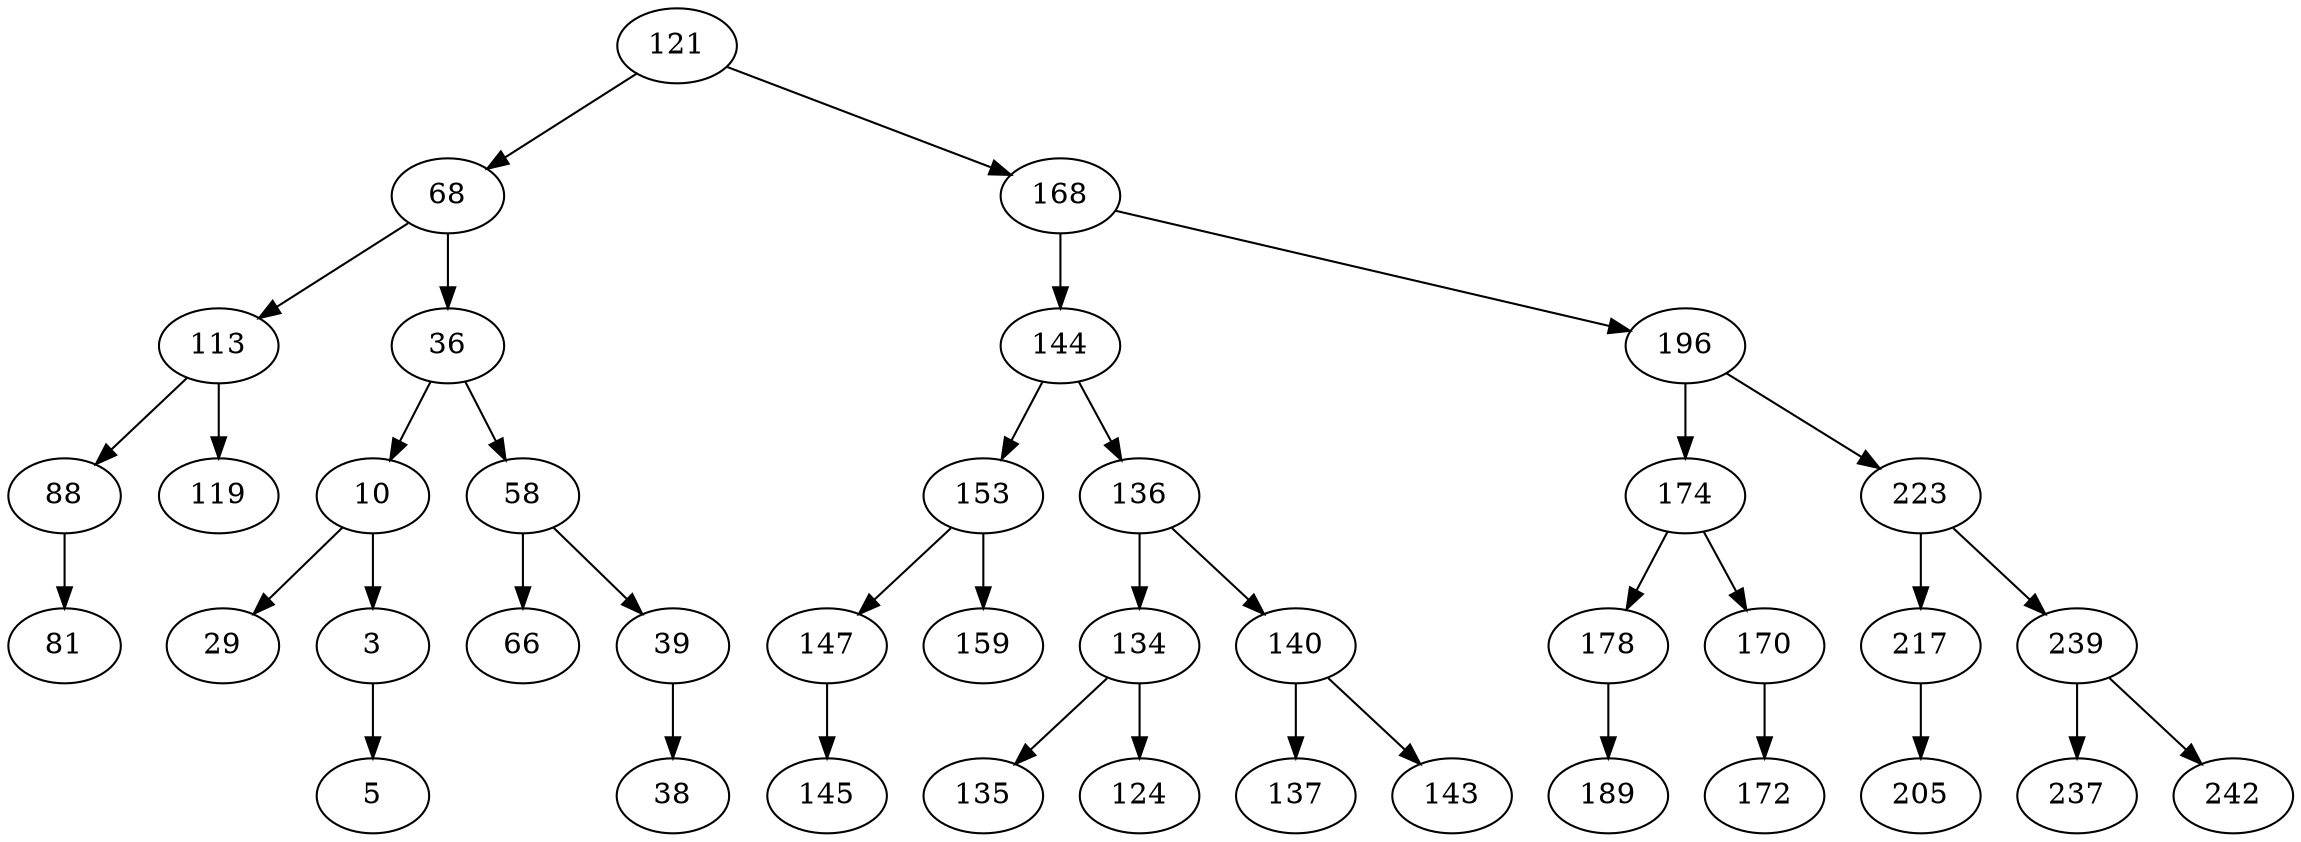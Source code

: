 digraph G {
  29;
  174;
  88;
  66;
  39;
  153;
  136;
  10;
  119;
  5;
  147;
  178;
  170;
  58;
  113;
  38;
  137;
  144;
  223;
  196;
  172;
  143;
  135;
  237;
  68;
  36;
  134;
  3;
  159;
  242;
  81;
  140;
  124;
  205;
  168;
  121;
  217;
  145;
  189;
  239;
  
  
  174 -> 170;
  174 -> 178;
  88 -> 81;
  39 -> 38;
  153 -> 147;
  153 -> 159;
  136 -> 134;
  136 -> 140;
  10 -> 3;
  10 -> 29;
  147 -> 145;
  178 -> 189;
  170 -> 172;
  58 -> 39;
  58 -> 66;
  113 -> 88;
  113 -> 119;
  144 -> 136;
  144 -> 153;
  223 -> 217;
  223 -> 239;
  196 -> 174;
  196 -> 223;
  68 -> 36;
  68 -> 113;
  36 -> 10;
  36 -> 58;
  134 -> 124;
  134 -> 135;
  3 -> 5;
  140 -> 137;
  140 -> 143;
  168 -> 144;
  168 -> 196;
  121 -> 68;
  121 -> 168;
  217 -> 205;
  239 -> 237;
  239 -> 242;
  
  }
